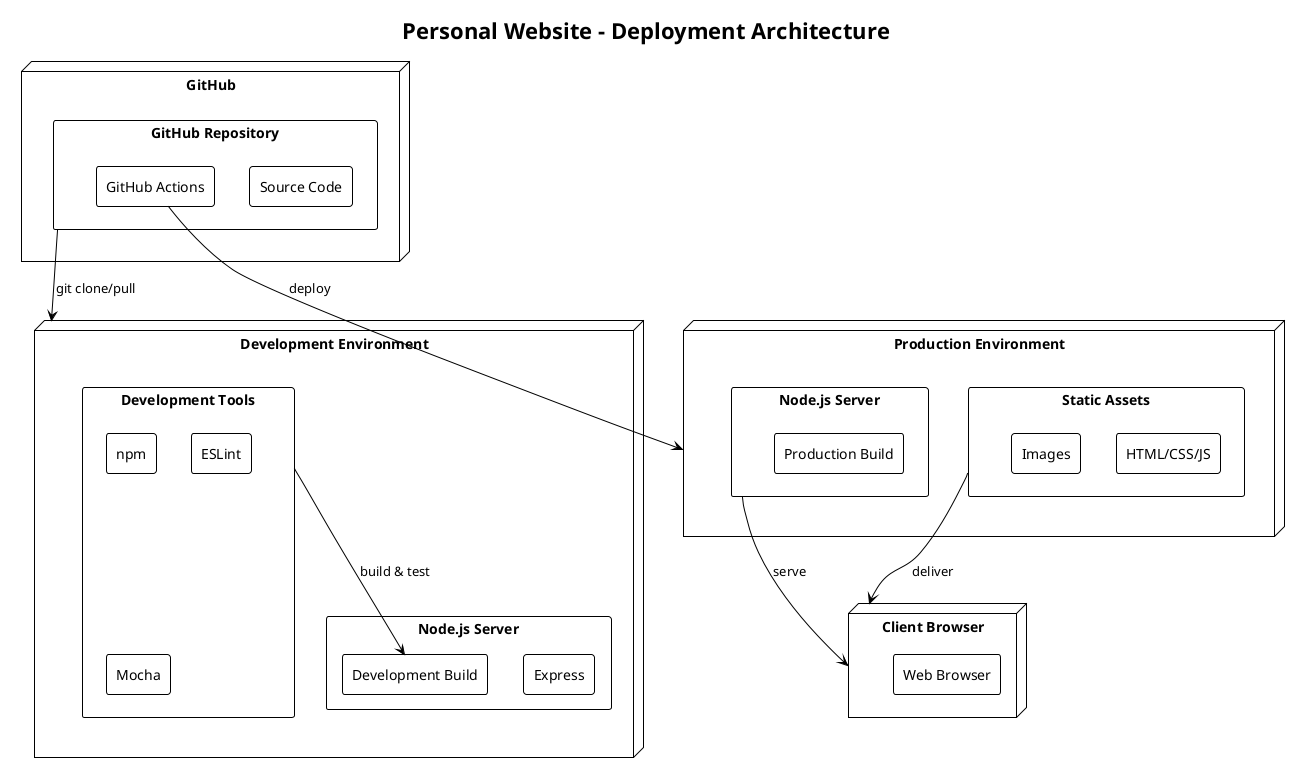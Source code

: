@startuml Deployment Diagram
!theme plain
skinparam componentStyle rectangle

title Personal Website - Deployment Architecture

node "GitHub" {
  component "GitHub Repository" as Repo {
    [Source Code]
    [GitHub Actions]
  }
}

node "Development Environment" as DevEnv {
  component "Node.js Server" as DevServer {
    [Express]
    [Development Build]
  }
  
  component "Development Tools" as DevTools {
    [npm]
    [ESLint]
    [Mocha]
  }
}

node "Production Environment" as ProdEnv {
  component "Node.js Server" as ProdServer {
    [Express]
    [Production Build]
  }
  
  component "Static Assets" as Assets {
    [HTML/CSS/JS]
    [Images]
  }
}

node "Client Browser" as Client {
  [Web Browser]
}

' Development Flow
Repo --> DevEnv : git clone/pull
DevTools --> [Development Build] : build & test
[GitHub Actions] --> ProdEnv : deploy

' Production Flow
ProdServer --> Client : serve
Assets --> Client : deliver

@enduml
